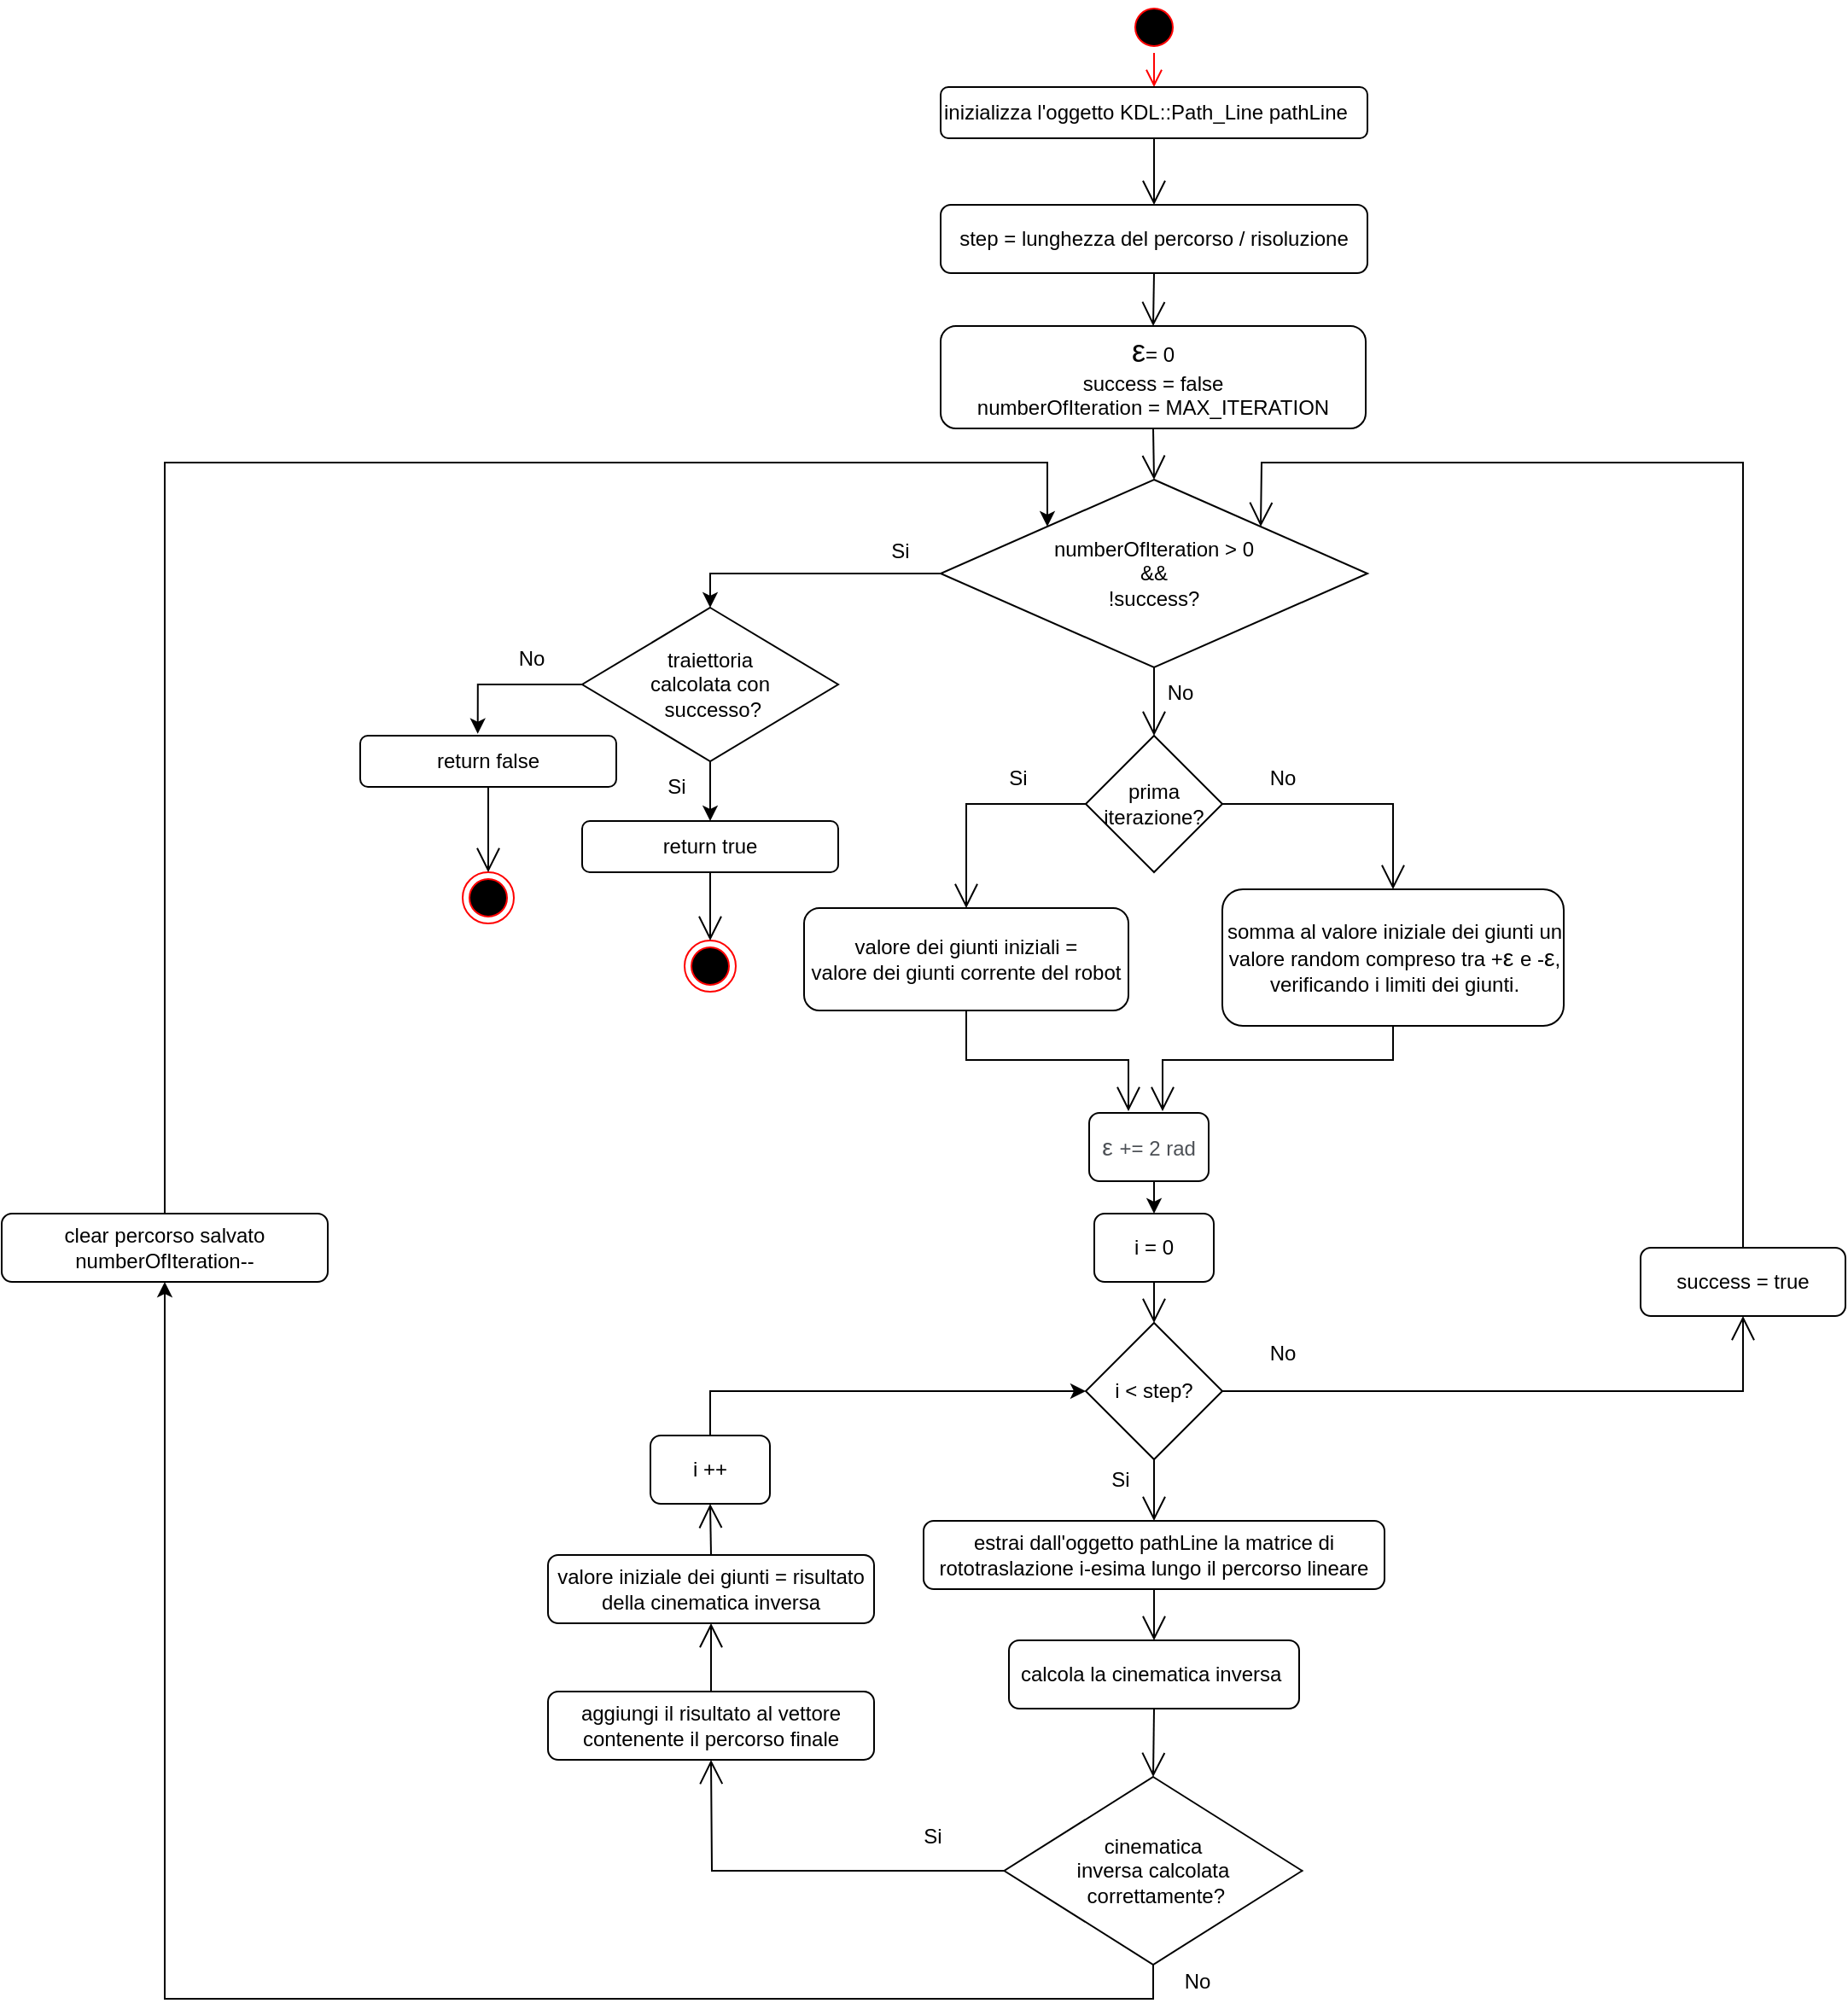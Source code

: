 <mxfile version="20.8.14" type="device"><diagram name="Pagina-1" id="cLFjlJVyFZ2aNQJned4H"><mxGraphModel dx="3132" dy="764" grid="1" gridSize="10" guides="1" tooltips="1" connect="1" arrows="1" fold="1" page="1" pageScale="1" pageWidth="1169" pageHeight="827" math="0" shadow="0"><root><mxCell id="0"/><mxCell id="1" parent="0"/><mxCell id="OGHP8SbLzQfzNksjq_O3-1" value="" style="ellipse;html=1;shape=startState;fillColor=#000000;strokeColor=#ff0000;" parent="1" vertex="1"><mxGeometry x="580" y="20" width="30" height="30" as="geometry"/></mxCell><mxCell id="OGHP8SbLzQfzNksjq_O3-2" value="" style="edgeStyle=orthogonalEdgeStyle;html=1;verticalAlign=bottom;endArrow=open;endSize=8;strokeColor=#ff0000;rounded=0;entryX=0.5;entryY=0;entryDx=0;entryDy=0;" parent="1" source="OGHP8SbLzQfzNksjq_O3-1" target="OGHP8SbLzQfzNksjq_O3-4" edge="1"><mxGeometry relative="1" as="geometry"><mxPoint x="595" y="90" as="targetPoint"/></mxGeometry></mxCell><mxCell id="OGHP8SbLzQfzNksjq_O3-3" value="" style="ellipse;html=1;shape=endState;fillColor=#000000;strokeColor=#ff0000;" parent="1" vertex="1"><mxGeometry x="320" y="570" width="30" height="30" as="geometry"/></mxCell><mxCell id="OGHP8SbLzQfzNksjq_O3-4" value="inizializza l'oggetto&amp;nbsp;KDL::Path_Line pathLine" style="rounded=1;whiteSpace=wrap;html=1;align=left;" parent="1" vertex="1"><mxGeometry x="470" y="70" width="250" height="30" as="geometry"/></mxCell><mxCell id="OGHP8SbLzQfzNksjq_O3-5" value="step = lunghezza del percorso / risoluzione" style="rounded=1;whiteSpace=wrap;html=1;align=center;" parent="1" vertex="1"><mxGeometry x="470" y="139" width="250" height="40" as="geometry"/></mxCell><mxCell id="Q93Y9K7Bb-tmgAn6IvuO-4" style="edgeStyle=orthogonalEdgeStyle;rounded=0;orthogonalLoop=1;jettySize=auto;html=1;entryX=0.5;entryY=0;entryDx=0;entryDy=0;fontSize=18;" edge="1" parent="1" source="OGHP8SbLzQfzNksjq_O3-6" target="Q93Y9K7Bb-tmgAn6IvuO-2"><mxGeometry relative="1" as="geometry"/></mxCell><mxCell id="OGHP8SbLzQfzNksjq_O3-6" value="numberOfIteration &amp;gt; 0&lt;br&gt;&amp;amp;&amp;amp;&lt;br&gt;!success?" style="rhombus;whiteSpace=wrap;html=1;" parent="1" vertex="1"><mxGeometry x="470" y="300" width="250" height="110" as="geometry"/></mxCell><mxCell id="OGHP8SbLzQfzNksjq_O3-8" value="Si" style="text;html=1;align=center;verticalAlign=middle;resizable=0;points=[];autosize=1;strokeColor=none;fillColor=none;" parent="1" vertex="1"><mxGeometry x="431" y="327" width="30" height="30" as="geometry"/></mxCell><mxCell id="OGHP8SbLzQfzNksjq_O3-9" value="" style="endArrow=open;endFill=1;endSize=12;html=1;rounded=0;exitX=0.5;exitY=1;exitDx=0;exitDy=0;entryX=0.5;entryY=0;entryDx=0;entryDy=0;" parent="1" source="OGHP8SbLzQfzNksjq_O3-6" target="OGHP8SbLzQfzNksjq_O3-11" edge="1"><mxGeometry width="160" relative="1" as="geometry"><mxPoint x="690" y="506" as="sourcePoint"/><mxPoint x="595" y="506" as="targetPoint"/></mxGeometry></mxCell><mxCell id="OGHP8SbLzQfzNksjq_O3-10" value="No" style="text;html=1;align=center;verticalAlign=middle;resizable=0;points=[];autosize=1;strokeColor=none;fillColor=none;" parent="1" vertex="1"><mxGeometry x="590" y="410" width="40" height="30" as="geometry"/></mxCell><mxCell id="OGHP8SbLzQfzNksjq_O3-11" value="prima iterazione?" style="rhombus;whiteSpace=wrap;html=1;align=center;" parent="1" vertex="1"><mxGeometry x="555" y="450" width="80" height="80" as="geometry"/></mxCell><mxCell id="OGHP8SbLzQfzNksjq_O3-12" value="" style="endArrow=open;endFill=1;endSize=12;html=1;rounded=0;exitX=0;exitY=0.5;exitDx=0;exitDy=0;entryX=0.5;entryY=0;entryDx=0;entryDy=0;" parent="1" source="OGHP8SbLzQfzNksjq_O3-11" target="OGHP8SbLzQfzNksjq_O3-13" edge="1"><mxGeometry width="160" relative="1" as="geometry"><mxPoint x="550" y="500" as="sourcePoint"/><mxPoint x="490" y="540" as="targetPoint"/><Array as="points"><mxPoint x="485" y="490"/></Array></mxGeometry></mxCell><mxCell id="OGHP8SbLzQfzNksjq_O3-13" value="valore dei giunti iniziali = &lt;br&gt;valore dei giunti corrente del robot" style="rounded=1;whiteSpace=wrap;html=1;align=center;" parent="1" vertex="1"><mxGeometry x="390" y="551" width="190" height="60" as="geometry"/></mxCell><mxCell id="OGHP8SbLzQfzNksjq_O3-14" value="Si" style="text;html=1;align=center;verticalAlign=middle;resizable=0;points=[];autosize=1;strokeColor=none;fillColor=none;" parent="1" vertex="1"><mxGeometry x="500" y="460" width="30" height="30" as="geometry"/></mxCell><mxCell id="t23IAwTB26HmBDUJGBZm-1" value="&lt;font style=&quot;font-size: 18px;&quot;&gt;ε&lt;/font&gt;= 0&lt;br&gt;success = false&lt;br&gt;numberOfIteration = MAX_ITERATION" style="rounded=1;whiteSpace=wrap;html=1;align=center;" parent="1" vertex="1"><mxGeometry x="470" y="210" width="249" height="60" as="geometry"/></mxCell><mxCell id="t23IAwTB26HmBDUJGBZm-2" value="&lt;div style=&quot;text-align: center;&quot;&gt;&lt;span style=&quot;background-color: initial;&quot;&gt;somma al valore iniziale dei giunti un valore random compreso tra +&lt;/span&gt;&lt;font style=&quot;background-color: initial; font-size: 14px;&quot;&gt;ε &lt;/font&gt;&lt;span style=&quot;background-color: initial;&quot;&gt;e -&lt;/span&gt;&lt;font style=&quot;background-color: initial; font-size: 14px;&quot;&gt;ε&lt;/font&gt;&lt;span style=&quot;background-color: initial;&quot;&gt;, verificando i limiti dei giunti.&lt;/span&gt;&lt;/div&gt;" style="rounded=1;whiteSpace=wrap;html=1;align=left;" parent="1" vertex="1"><mxGeometry x="635" y="540" width="200" height="80" as="geometry"/></mxCell><mxCell id="t23IAwTB26HmBDUJGBZm-3" value="" style="endArrow=open;endFill=1;endSize=12;html=1;rounded=0;exitX=1;exitY=0.5;exitDx=0;exitDy=0;entryX=0.5;entryY=0;entryDx=0;entryDy=0;" parent="1" source="OGHP8SbLzQfzNksjq_O3-11" target="t23IAwTB26HmBDUJGBZm-2" edge="1"><mxGeometry width="160" relative="1" as="geometry"><mxPoint x="840" y="360" as="sourcePoint"/><mxPoint x="735" y="530" as="targetPoint"/><Array as="points"><mxPoint x="735" y="490"/></Array></mxGeometry></mxCell><mxCell id="t23IAwTB26HmBDUJGBZm-6" value="calcola la cinematica inversa&amp;nbsp;" style="rounded=1;whiteSpace=wrap;html=1;align=center;" parent="1" vertex="1"><mxGeometry x="510" y="980" width="170" height="40" as="geometry"/></mxCell><mxCell id="t23IAwTB26HmBDUJGBZm-7" value="" style="endArrow=open;endFill=1;endSize=12;html=1;rounded=0;exitX=0.5;exitY=1;exitDx=0;exitDy=0;entryX=0.5;entryY=0;entryDx=0;entryDy=0;" parent="1" source="t23IAwTB26HmBDUJGBZm-1" target="OGHP8SbLzQfzNksjq_O3-6" edge="1"><mxGeometry width="160" relative="1" as="geometry"><mxPoint x="790" y="308" as="sourcePoint"/><mxPoint x="790" y="384" as="targetPoint"/></mxGeometry></mxCell><mxCell id="t23IAwTB26HmBDUJGBZm-8" value="" style="endArrow=open;endFill=1;endSize=12;html=1;rounded=0;exitX=0.5;exitY=1;exitDx=0;exitDy=0;entryX=0.5;entryY=0;entryDx=0;entryDy=0;" parent="1" source="OGHP8SbLzQfzNksjq_O3-5" target="t23IAwTB26HmBDUJGBZm-1" edge="1"><mxGeometry width="160" relative="1" as="geometry"><mxPoint x="615" y="454" as="sourcePoint"/><mxPoint x="720" y="250" as="targetPoint"/></mxGeometry></mxCell><mxCell id="t23IAwTB26HmBDUJGBZm-9" value="" style="endArrow=open;endFill=1;endSize=12;html=1;rounded=0;exitX=0.5;exitY=1;exitDx=0;exitDy=0;entryX=0.5;entryY=0;entryDx=0;entryDy=0;" parent="1" source="OGHP8SbLzQfzNksjq_O3-4" target="OGHP8SbLzQfzNksjq_O3-5" edge="1"><mxGeometry width="160" relative="1" as="geometry"><mxPoint x="605" y="230" as="sourcePoint"/><mxPoint x="605" y="260" as="targetPoint"/></mxGeometry></mxCell><mxCell id="Q93Y9K7Bb-tmgAn6IvuO-18" style="edgeStyle=orthogonalEdgeStyle;rounded=0;orthogonalLoop=1;jettySize=auto;html=1;exitX=0.5;exitY=1;exitDx=0;exitDy=0;entryX=0.5;entryY=1;entryDx=0;entryDy=0;fontSize=12;" edge="1" parent="1" source="t23IAwTB26HmBDUJGBZm-10" target="Q93Y9K7Bb-tmgAn6IvuO-17"><mxGeometry relative="1" as="geometry"/></mxCell><mxCell id="t23IAwTB26HmBDUJGBZm-10" value="cinematica &lt;br&gt;inversa calcolata&lt;br&gt;&amp;nbsp;correttamente?" style="rhombus;whiteSpace=wrap;html=1;" parent="1" vertex="1"><mxGeometry x="507.25" y="1060" width="174.5" height="110" as="geometry"/></mxCell><mxCell id="t23IAwTB26HmBDUJGBZm-11" value="i &amp;lt; step?" style="rhombus;whiteSpace=wrap;html=1;" parent="1" vertex="1"><mxGeometry x="555" y="794" width="80" height="80" as="geometry"/></mxCell><mxCell id="t23IAwTB26HmBDUJGBZm-12" value="i = 0" style="rounded=1;whiteSpace=wrap;html=1;align=center;" parent="1" vertex="1"><mxGeometry x="560" y="730" width="70" height="40" as="geometry"/></mxCell><mxCell id="t23IAwTB26HmBDUJGBZm-13" value="" style="endArrow=open;endFill=1;endSize=12;html=1;rounded=0;exitX=0.5;exitY=1;exitDx=0;exitDy=0;" parent="1" source="OGHP8SbLzQfzNksjq_O3-13" edge="1"><mxGeometry width="160" relative="1" as="geometry"><mxPoint x="370" y="730" as="sourcePoint"/><mxPoint x="580" y="670" as="targetPoint"/><Array as="points"><mxPoint x="485" y="640"/><mxPoint x="580" y="640"/></Array></mxGeometry></mxCell><mxCell id="t23IAwTB26HmBDUJGBZm-14" value="" style="endArrow=open;endFill=1;endSize=12;html=1;rounded=0;exitX=0.5;exitY=1;exitDx=0;exitDy=0;" parent="1" source="t23IAwTB26HmBDUJGBZm-2" edge="1"><mxGeometry width="160" relative="1" as="geometry"><mxPoint x="495" y="650" as="sourcePoint"/><mxPoint x="600" y="670" as="targetPoint"/><Array as="points"><mxPoint x="735" y="640"/><mxPoint x="600" y="640"/></Array></mxGeometry></mxCell><mxCell id="t23IAwTB26HmBDUJGBZm-15" value="" style="endArrow=open;endFill=1;endSize=12;html=1;rounded=0;exitX=0.5;exitY=1;exitDx=0;exitDy=0;entryX=0.5;entryY=0;entryDx=0;entryDy=0;" parent="1" source="t23IAwTB26HmBDUJGBZm-12" target="t23IAwTB26HmBDUJGBZm-11" edge="1"><mxGeometry width="160" relative="1" as="geometry"><mxPoint x="320" y="890" as="sourcePoint"/><mxPoint x="480" y="890" as="targetPoint"/></mxGeometry></mxCell><mxCell id="t23IAwTB26HmBDUJGBZm-16" value="estrai dall'oggetto pathLine la matrice di rototraslazione i-esima lungo il percorso lineare" style="rounded=1;whiteSpace=wrap;html=1;align=center;" parent="1" vertex="1"><mxGeometry x="460" y="910" width="270" height="40" as="geometry"/></mxCell><mxCell id="Q93Y9K7Bb-tmgAn6IvuO-16" style="edgeStyle=orthogonalEdgeStyle;rounded=0;orthogonalLoop=1;jettySize=auto;html=1;exitX=0.5;exitY=0;exitDx=0;exitDy=0;entryX=0;entryY=0.5;entryDx=0;entryDy=0;fontSize=12;" edge="1" parent="1" source="t23IAwTB26HmBDUJGBZm-17" target="t23IAwTB26HmBDUJGBZm-11"><mxGeometry relative="1" as="geometry"/></mxCell><mxCell id="t23IAwTB26HmBDUJGBZm-17" value="i ++" style="rounded=1;whiteSpace=wrap;html=1;align=center;" parent="1" vertex="1"><mxGeometry x="300" y="860" width="70" height="40" as="geometry"/></mxCell><mxCell id="t23IAwTB26HmBDUJGBZm-18" value="" style="endArrow=open;endFill=1;endSize=12;html=1;rounded=0;exitX=0.5;exitY=1;exitDx=0;exitDy=0;entryX=0.5;entryY=0;entryDx=0;entryDy=0;" parent="1" source="t23IAwTB26HmBDUJGBZm-11" target="t23IAwTB26HmBDUJGBZm-16" edge="1"><mxGeometry width="160" relative="1" as="geometry"><mxPoint x="310" y="870" as="sourcePoint"/><mxPoint x="470" y="870" as="targetPoint"/></mxGeometry></mxCell><mxCell id="t23IAwTB26HmBDUJGBZm-19" value="" style="endArrow=open;endFill=1;endSize=12;html=1;rounded=0;exitX=0.5;exitY=1;exitDx=0;exitDy=0;entryX=0.5;entryY=0;entryDx=0;entryDy=0;" parent="1" source="t23IAwTB26HmBDUJGBZm-16" target="t23IAwTB26HmBDUJGBZm-6" edge="1"><mxGeometry width="160" relative="1" as="geometry"><mxPoint x="605" y="920" as="sourcePoint"/><mxPoint x="605" y="950" as="targetPoint"/></mxGeometry></mxCell><mxCell id="t23IAwTB26HmBDUJGBZm-20" value="" style="endArrow=open;endFill=1;endSize=12;html=1;rounded=0;exitX=0.5;exitY=1;exitDx=0;exitDy=0;entryX=0.5;entryY=0;entryDx=0;entryDy=0;" parent="1" source="t23IAwTB26HmBDUJGBZm-6" target="t23IAwTB26HmBDUJGBZm-10" edge="1"><mxGeometry width="160" relative="1" as="geometry"><mxPoint x="605" y="990" as="sourcePoint"/><mxPoint x="605" y="1030" as="targetPoint"/></mxGeometry></mxCell><mxCell id="t23IAwTB26HmBDUJGBZm-21" value="" style="endArrow=open;endFill=1;endSize=12;html=1;rounded=0;exitX=0;exitY=0.5;exitDx=0;exitDy=0;entryX=0.5;entryY=1;entryDx=0;entryDy=0;" parent="1" source="t23IAwTB26HmBDUJGBZm-10" target="t23IAwTB26HmBDUJGBZm-25" edge="1"><mxGeometry width="160" relative="1" as="geometry"><mxPoint x="550" y="1130" as="sourcePoint"/><mxPoint x="410" y="1050" as="targetPoint"/><Array as="points"><mxPoint x="336" y="1115"/></Array></mxGeometry></mxCell><mxCell id="t23IAwTB26HmBDUJGBZm-23" value="Si" style="text;html=1;align=center;verticalAlign=middle;resizable=0;points=[];autosize=1;strokeColor=none;fillColor=none;" parent="1" vertex="1"><mxGeometry x="560" y="871" width="30" height="30" as="geometry"/></mxCell><mxCell id="t23IAwTB26HmBDUJGBZm-24" value="Si" style="text;html=1;align=center;verticalAlign=middle;resizable=0;points=[];autosize=1;strokeColor=none;fillColor=none;" parent="1" vertex="1"><mxGeometry x="450" y="1080" width="30" height="30" as="geometry"/></mxCell><mxCell id="t23IAwTB26HmBDUJGBZm-25" value="aggiungi il risultato al vettore contenente il percorso finale" style="rounded=1;whiteSpace=wrap;html=1;align=center;" parent="1" vertex="1"><mxGeometry x="240" y="1010" width="191" height="40" as="geometry"/></mxCell><mxCell id="t23IAwTB26HmBDUJGBZm-26" value="" style="endArrow=open;endFill=1;endSize=12;html=1;rounded=0;exitX=0.5;exitY=0;exitDx=0;exitDy=0;entryX=0.5;entryY=1;entryDx=0;entryDy=0;" parent="1" source="t23IAwTB26HmBDUJGBZm-25" target="t23IAwTB26HmBDUJGBZm-33" edge="1"><mxGeometry width="160" relative="1" as="geometry"><mxPoint x="211" y="950" as="sourcePoint"/><mxPoint x="351" y="990" as="targetPoint"/></mxGeometry></mxCell><mxCell id="t23IAwTB26HmBDUJGBZm-28" value="" style="endArrow=open;endFill=1;endSize=12;html=1;rounded=0;entryX=0.5;entryY=1;entryDx=0;entryDy=0;exitX=1;exitY=0.5;exitDx=0;exitDy=0;" parent="1" source="t23IAwTB26HmBDUJGBZm-11" target="t23IAwTB26HmBDUJGBZm-29" edge="1"><mxGeometry width="160" relative="1" as="geometry"><mxPoint x="930" y="890" as="sourcePoint"/><mxPoint x="910" y="870" as="targetPoint"/><Array as="points"><mxPoint x="940" y="834"/></Array></mxGeometry></mxCell><mxCell id="t23IAwTB26HmBDUJGBZm-29" value="success = true" style="rounded=1;whiteSpace=wrap;html=1;align=center;" parent="1" vertex="1"><mxGeometry x="880" y="750" width="120" height="40" as="geometry"/></mxCell><mxCell id="t23IAwTB26HmBDUJGBZm-30" value="" style="endArrow=open;endFill=1;endSize=12;html=1;rounded=0;exitX=0.5;exitY=0;exitDx=0;exitDy=0;entryX=1;entryY=0;entryDx=0;entryDy=0;" parent="1" source="t23IAwTB26HmBDUJGBZm-29" target="OGHP8SbLzQfzNksjq_O3-6" edge="1"><mxGeometry width="160" relative="1" as="geometry"><mxPoint x="900" y="560" as="sourcePoint"/><mxPoint x="1060" y="560" as="targetPoint"/><Array as="points"><mxPoint x="940" y="290"/><mxPoint x="658" y="290"/></Array></mxGeometry></mxCell><mxCell id="t23IAwTB26HmBDUJGBZm-32" value="No" style="text;html=1;align=center;verticalAlign=middle;resizable=0;points=[];autosize=1;strokeColor=none;fillColor=none;" parent="1" vertex="1"><mxGeometry x="600" y="1165" width="40" height="30" as="geometry"/></mxCell><mxCell id="t23IAwTB26HmBDUJGBZm-33" value="valore iniziale dei giunti = risultato della cinematica inversa" style="rounded=1;whiteSpace=wrap;html=1;align=center;" parent="1" vertex="1"><mxGeometry x="240" y="930" width="191" height="40" as="geometry"/></mxCell><mxCell id="t23IAwTB26HmBDUJGBZm-34" value="" style="endArrow=open;endFill=1;endSize=12;html=1;rounded=0;exitX=0.5;exitY=0;exitDx=0;exitDy=0;entryX=0.5;entryY=1;entryDx=0;entryDy=0;" parent="1" source="t23IAwTB26HmBDUJGBZm-33" target="t23IAwTB26HmBDUJGBZm-17" edge="1"><mxGeometry width="160" relative="1" as="geometry"><mxPoint x="811" y="950" as="sourcePoint"/><mxPoint x="971" y="950" as="targetPoint"/></mxGeometry></mxCell><mxCell id="t23IAwTB26HmBDUJGBZm-35" value="return true" style="rounded=1;whiteSpace=wrap;html=1;align=center;" parent="1" vertex="1"><mxGeometry x="260" y="500" width="150" height="30" as="geometry"/></mxCell><mxCell id="t23IAwTB26HmBDUJGBZm-40" value="" style="endArrow=open;endFill=1;endSize=12;html=1;rounded=0;exitX=0.5;exitY=1;exitDx=0;exitDy=0;entryX=0.5;entryY=0;entryDx=0;entryDy=0;" parent="1" source="t23IAwTB26HmBDUJGBZm-35" target="OGHP8SbLzQfzNksjq_O3-3" edge="1"><mxGeometry width="160" relative="1" as="geometry"><mxPoint x="305" y="620" as="sourcePoint"/><mxPoint x="465" y="620" as="targetPoint"/></mxGeometry></mxCell><mxCell id="Q93Y9K7Bb-tmgAn6IvuO-5" style="edgeStyle=orthogonalEdgeStyle;rounded=0;orthogonalLoop=1;jettySize=auto;html=1;entryX=0.5;entryY=0;entryDx=0;entryDy=0;fontSize=18;" edge="1" parent="1" source="Q93Y9K7Bb-tmgAn6IvuO-2" target="t23IAwTB26HmBDUJGBZm-35"><mxGeometry relative="1" as="geometry"/></mxCell><mxCell id="Q93Y9K7Bb-tmgAn6IvuO-8" style="edgeStyle=orthogonalEdgeStyle;rounded=0;orthogonalLoop=1;jettySize=auto;html=1;fontSize=18;entryX=0.459;entryY=-0.038;entryDx=0;entryDy=0;entryPerimeter=0;exitX=0;exitY=0.5;exitDx=0;exitDy=0;" edge="1" parent="1" source="Q93Y9K7Bb-tmgAn6IvuO-2" target="Q93Y9K7Bb-tmgAn6IvuO-7"><mxGeometry relative="1" as="geometry"><mxPoint x="160" y="420" as="targetPoint"/></mxGeometry></mxCell><mxCell id="Q93Y9K7Bb-tmgAn6IvuO-2" value="traiettoria &lt;br&gt;calcolata con&lt;br&gt;&amp;nbsp;successo?" style="rhombus;whiteSpace=wrap;html=1;" vertex="1" parent="1"><mxGeometry x="260" y="375" width="150" height="90" as="geometry"/></mxCell><mxCell id="Q93Y9K7Bb-tmgAn6IvuO-6" value="Si" style="text;html=1;align=center;verticalAlign=middle;resizable=0;points=[];autosize=1;strokeColor=none;fillColor=none;" vertex="1" parent="1"><mxGeometry x="300" y="465" width="30" height="30" as="geometry"/></mxCell><mxCell id="Q93Y9K7Bb-tmgAn6IvuO-7" value="return false" style="rounded=1;whiteSpace=wrap;html=1;align=center;" vertex="1" parent="1"><mxGeometry x="130" y="450" width="150" height="30" as="geometry"/></mxCell><mxCell id="Q93Y9K7Bb-tmgAn6IvuO-9" value="No" style="text;html=1;align=center;verticalAlign=middle;resizable=0;points=[];autosize=1;strokeColor=none;fillColor=none;" vertex="1" parent="1"><mxGeometry x="210" y="390" width="40" height="30" as="geometry"/></mxCell><mxCell id="Q93Y9K7Bb-tmgAn6IvuO-10" value="" style="ellipse;html=1;shape=endState;fillColor=#000000;strokeColor=#ff0000;" vertex="1" parent="1"><mxGeometry x="190" y="530" width="30" height="30" as="geometry"/></mxCell><mxCell id="Q93Y9K7Bb-tmgAn6IvuO-11" value="" style="endArrow=open;endFill=1;endSize=12;html=1;rounded=0;exitX=0.5;exitY=1;exitDx=0;exitDy=0;entryX=0.5;entryY=0;entryDx=0;entryDy=0;" edge="1" parent="1" target="Q93Y9K7Bb-tmgAn6IvuO-10" source="Q93Y9K7Bb-tmgAn6IvuO-7"><mxGeometry width="160" relative="1" as="geometry"><mxPoint x="205" y="450" as="sourcePoint"/><mxPoint x="335" y="560" as="targetPoint"/></mxGeometry></mxCell><mxCell id="Q93Y9K7Bb-tmgAn6IvuO-12" value="No" style="text;html=1;align=center;verticalAlign=middle;resizable=0;points=[];autosize=1;strokeColor=none;fillColor=none;" vertex="1" parent="1"><mxGeometry x="650" y="460" width="40" height="30" as="geometry"/></mxCell><mxCell id="Q93Y9K7Bb-tmgAn6IvuO-14" style="edgeStyle=orthogonalEdgeStyle;rounded=0;orthogonalLoop=1;jettySize=auto;html=1;exitX=0.5;exitY=1;exitDx=0;exitDy=0;entryX=0.5;entryY=0;entryDx=0;entryDy=0;fontSize=12;" edge="1" parent="1" source="Q93Y9K7Bb-tmgAn6IvuO-13" target="t23IAwTB26HmBDUJGBZm-12"><mxGeometry relative="1" as="geometry"/></mxCell><mxCell id="Q93Y9K7Bb-tmgAn6IvuO-13" value="&lt;font style=&quot;&quot;&gt;&lt;span style=&quot;color: rgb(77, 81, 86); font-family: arial, sans-serif; font-style: normal; font-variant-ligatures: normal; font-variant-caps: normal; font-weight: 400; letter-spacing: normal; orphans: 2; text-align: left; text-indent: 0px; text-transform: none; widows: 2; word-spacing: 0px; -webkit-text-stroke-width: 0px; background-color: rgb(255, 255, 255); text-decoration-thickness: initial; text-decoration-style: initial; text-decoration-color: initial; float: none; display: inline !important;&quot;&gt;&lt;span style=&quot;font-size: 14px;&quot;&gt;ε &lt;/span&gt;&lt;font style=&quot;font-size: 12px;&quot;&gt;+= 2 rad&lt;/font&gt;&lt;/span&gt;&lt;br&gt;&lt;/font&gt;" style="rounded=1;whiteSpace=wrap;html=1;align=center;" vertex="1" parent="1"><mxGeometry x="557" y="671" width="70" height="40" as="geometry"/></mxCell><mxCell id="Q93Y9K7Bb-tmgAn6IvuO-15" value="No" style="text;html=1;align=center;verticalAlign=middle;resizable=0;points=[];autosize=1;strokeColor=none;fillColor=none;" vertex="1" parent="1"><mxGeometry x="650" y="797" width="40" height="30" as="geometry"/></mxCell><mxCell id="Q93Y9K7Bb-tmgAn6IvuO-19" style="edgeStyle=orthogonalEdgeStyle;rounded=0;orthogonalLoop=1;jettySize=auto;html=1;exitX=0.5;exitY=0;exitDx=0;exitDy=0;entryX=0;entryY=0;entryDx=0;entryDy=0;fontSize=12;" edge="1" parent="1" source="Q93Y9K7Bb-tmgAn6IvuO-17" target="OGHP8SbLzQfzNksjq_O3-6"><mxGeometry relative="1" as="geometry"><Array as="points"><mxPoint x="16" y="290"/><mxPoint x="533" y="290"/></Array></mxGeometry></mxCell><mxCell id="Q93Y9K7Bb-tmgAn6IvuO-17" value="clear percorso salvato&lt;br&gt;numberOfIteration--" style="rounded=1;whiteSpace=wrap;html=1;align=center;" vertex="1" parent="1"><mxGeometry x="-80" y="730" width="191" height="40" as="geometry"/></mxCell></root></mxGraphModel></diagram></mxfile>